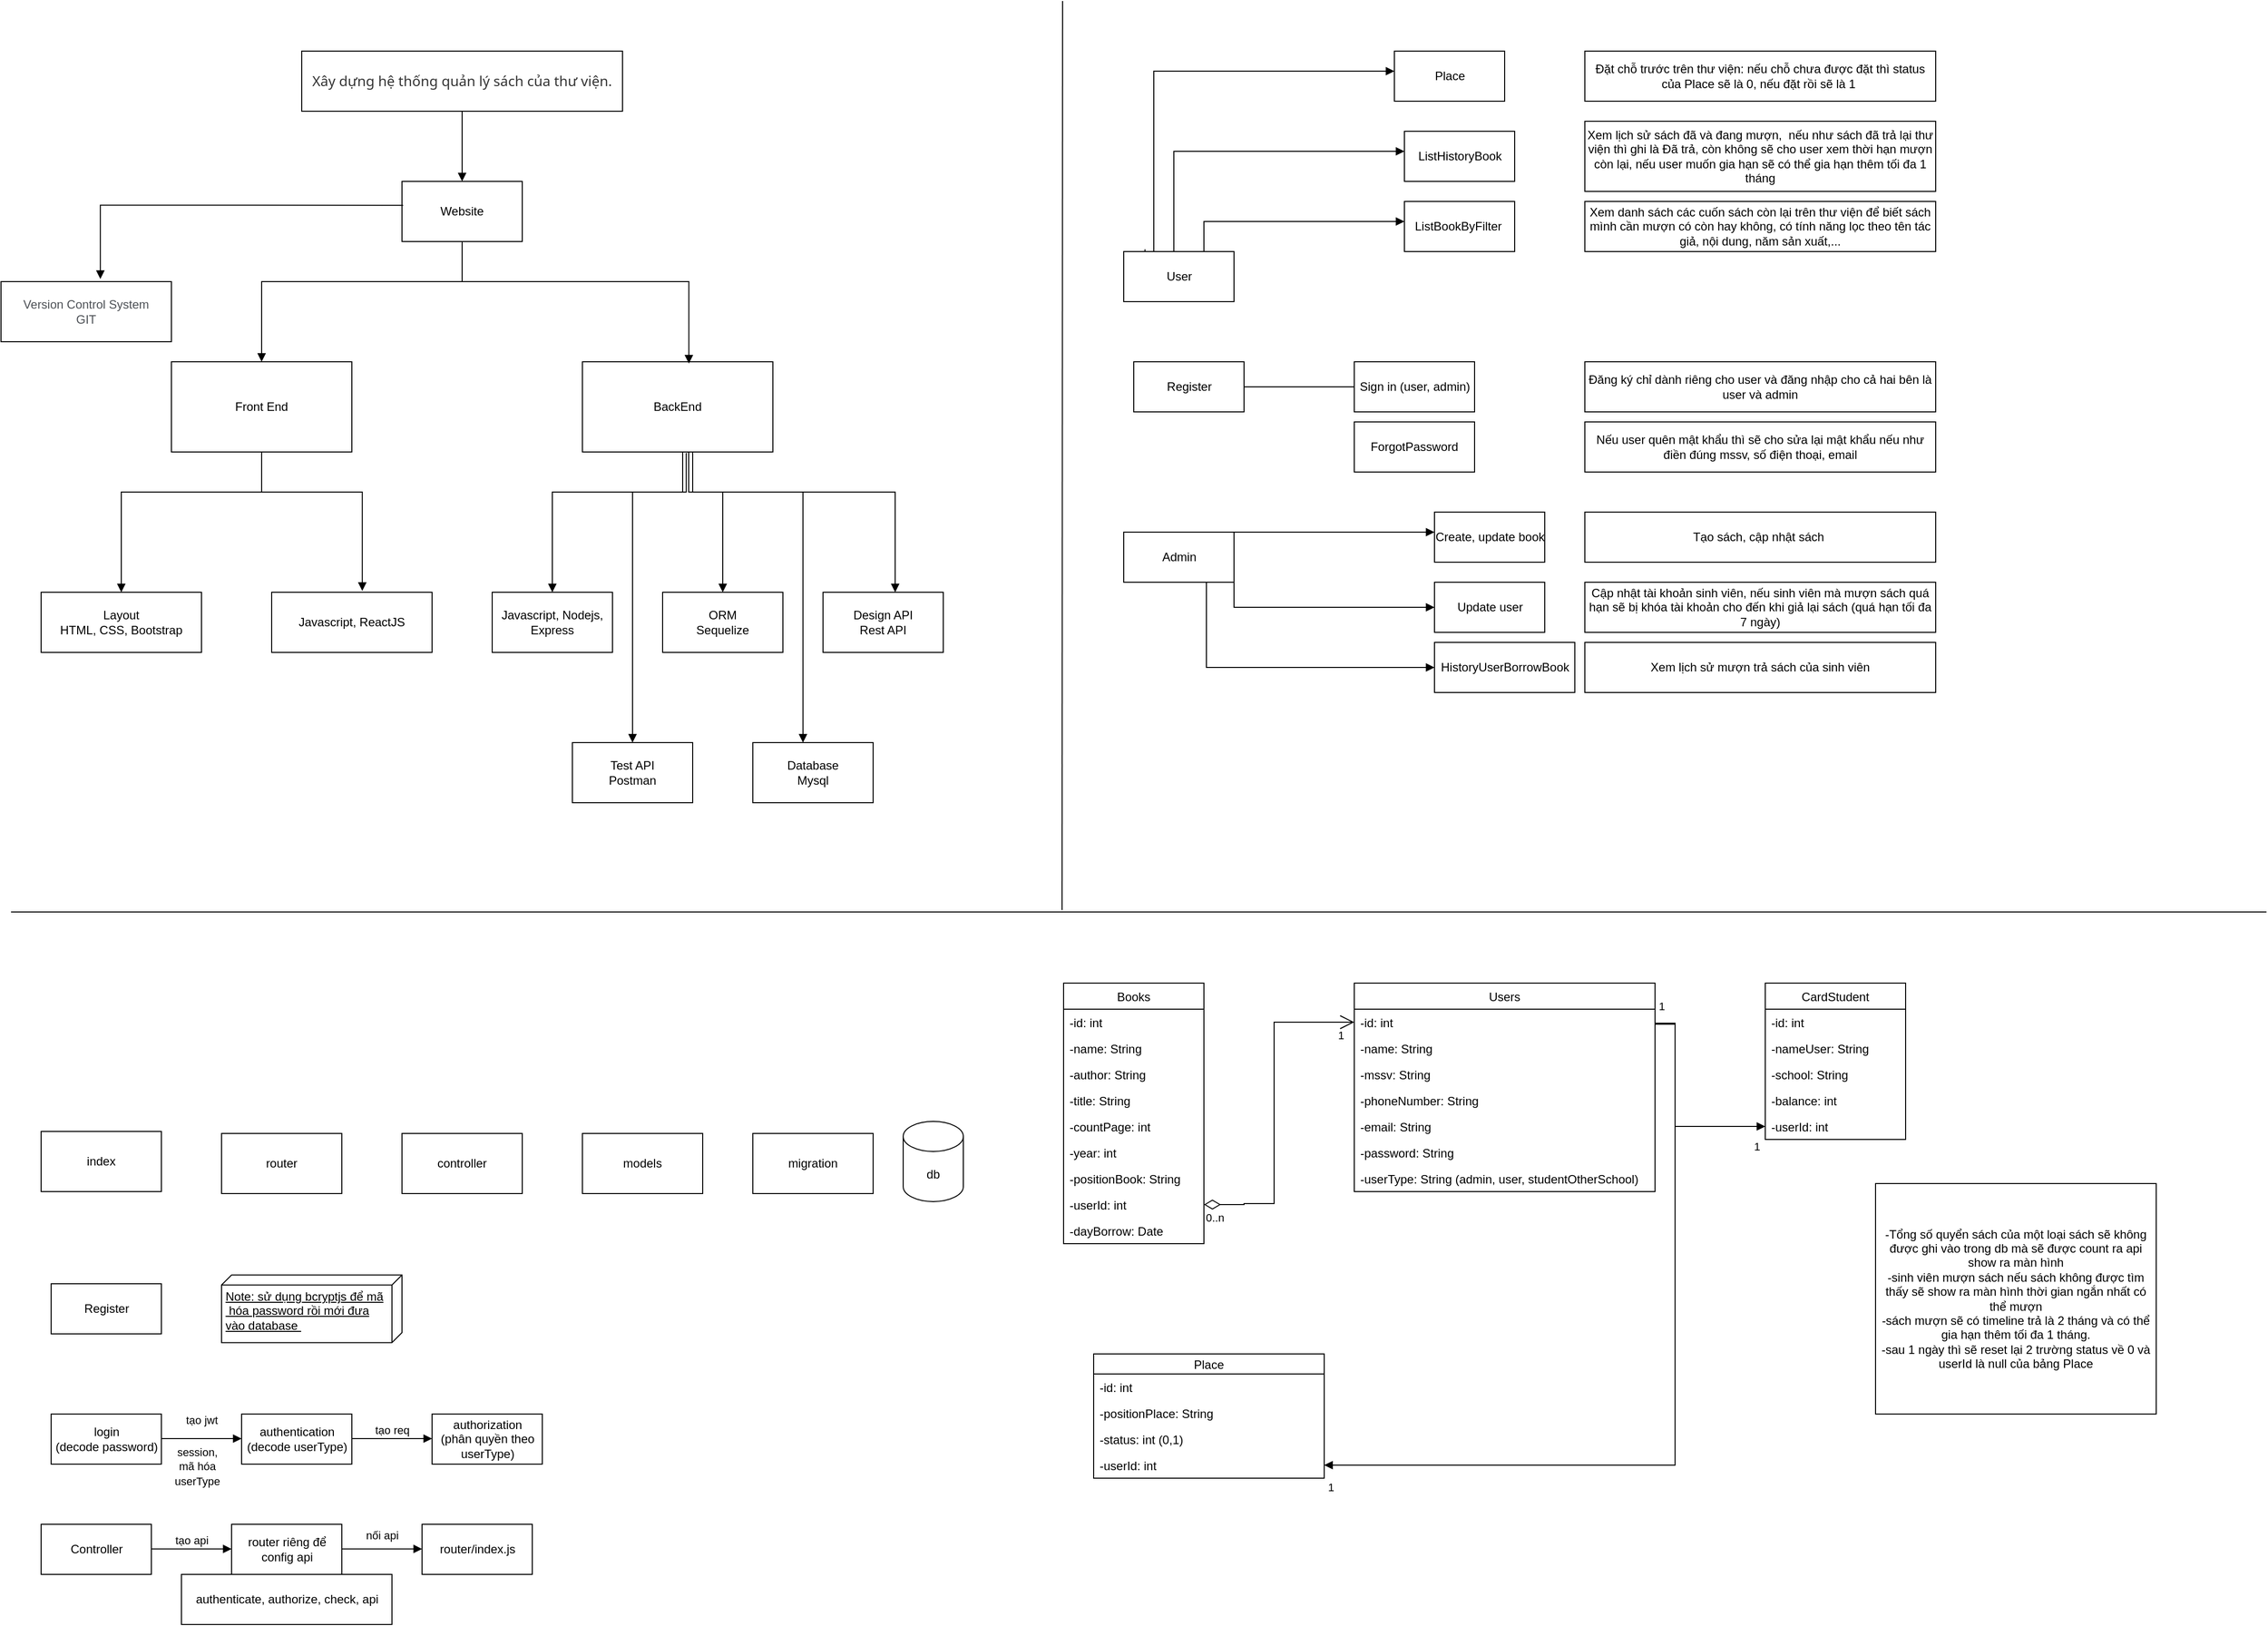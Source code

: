 <mxfile version="20.5.3" type="github">
  <diagram id="i-t45R0P4q4NNxCHWem7" name="Trang-1">
    <mxGraphModel dx="1898" dy="421" grid="1" gridSize="10" guides="1" tooltips="1" connect="1" arrows="1" fold="1" page="1" pageScale="1" pageWidth="1100" pageHeight="1700" math="0" shadow="0">
      <root>
        <mxCell id="0" />
        <mxCell id="1" parent="0" />
        <mxCell id="PMNBnTn1wtBaRZHs1nPm-1" value="Register" style="html=1;" parent="1" vertex="1">
          <mxGeometry x="70" y="360" width="110" height="50" as="geometry" />
        </mxCell>
        <mxCell id="PMNBnTn1wtBaRZHs1nPm-2" value="Sign in (user, admin)" style="html=1;" parent="1" vertex="1">
          <mxGeometry x="290" y="360" width="120" height="50" as="geometry" />
        </mxCell>
        <mxCell id="PMNBnTn1wtBaRZHs1nPm-3" value="" style="line;strokeWidth=1;fillColor=none;align=left;verticalAlign=middle;spacingTop=-1;spacingLeft=3;spacingRight=3;rotatable=0;labelPosition=right;points=[];portConstraint=eastwest;strokeColor=inherit;" parent="1" vertex="1">
          <mxGeometry x="180" y="381" width="110" height="8" as="geometry" />
        </mxCell>
        <mxCell id="PMNBnTn1wtBaRZHs1nPm-4" value="ListBookByFilter&amp;nbsp;" style="html=1;" parent="1" vertex="1">
          <mxGeometry x="340" y="200" width="110" height="50" as="geometry" />
        </mxCell>
        <mxCell id="PMNBnTn1wtBaRZHs1nPm-8" value="Admin" style="html=1;" parent="1" vertex="1">
          <mxGeometry x="60" y="530" width="110" height="50" as="geometry" />
        </mxCell>
        <mxCell id="PMNBnTn1wtBaRZHs1nPm-9" value="User" style="html=1;" parent="1" vertex="1">
          <mxGeometry x="60" y="250" width="110" height="50" as="geometry" />
        </mxCell>
        <mxCell id="PMNBnTn1wtBaRZHs1nPm-11" value="" style="endArrow=block;endFill=1;html=1;edgeStyle=orthogonalEdgeStyle;align=left;verticalAlign=top;rounded=0;" parent="1" edge="1">
          <mxGeometry x="-1" relative="1" as="geometry">
            <mxPoint x="170" y="250" as="sourcePoint" />
            <mxPoint x="340" y="220" as="targetPoint" />
            <Array as="points">
              <mxPoint x="140" y="250" />
              <mxPoint x="140" y="220" />
              <mxPoint x="300" y="220" />
            </Array>
          </mxGeometry>
        </mxCell>
        <mxCell id="PMNBnTn1wtBaRZHs1nPm-14" value="Create, update book" style="html=1;" parent="1" vertex="1">
          <mxGeometry x="370" y="510" width="110" height="50" as="geometry" />
        </mxCell>
        <mxCell id="PMNBnTn1wtBaRZHs1nPm-16" value="Update user" style="html=1;" parent="1" vertex="1">
          <mxGeometry x="370" y="580" width="110" height="50" as="geometry" />
        </mxCell>
        <mxCell id="PMNBnTn1wtBaRZHs1nPm-17" value="" style="endArrow=block;endFill=1;html=1;edgeStyle=orthogonalEdgeStyle;align=left;verticalAlign=top;rounded=0;exitX=1;exitY=0.75;exitDx=0;exitDy=0;entryX=0;entryY=0.5;entryDx=0;entryDy=0;" parent="1" source="PMNBnTn1wtBaRZHs1nPm-8" target="PMNBnTn1wtBaRZHs1nPm-16" edge="1">
          <mxGeometry x="-1" relative="1" as="geometry">
            <mxPoint x="200" y="500" as="sourcePoint" />
            <mxPoint x="360" y="600" as="targetPoint" />
            <Array as="points">
              <mxPoint x="170" y="605" />
            </Array>
          </mxGeometry>
        </mxCell>
        <mxCell id="PMNBnTn1wtBaRZHs1nPm-22" value="" style="line;strokeWidth=1;fillColor=none;align=left;verticalAlign=middle;spacingTop=-1;spacingLeft=3;spacingRight=3;rotatable=0;labelPosition=right;points=[];portConstraint=eastwest;strokeColor=inherit;" parent="1" vertex="1">
          <mxGeometry x="-1050" y="900" width="2250" height="18" as="geometry" />
        </mxCell>
        <mxCell id="PMNBnTn1wtBaRZHs1nPm-23" value="Books" style="swimlane;fontStyle=0;childLayout=stackLayout;horizontal=1;startSize=26;fillColor=none;horizontalStack=0;resizeParent=1;resizeParentMax=0;resizeLast=0;collapsible=1;marginBottom=0;" parent="1" vertex="1">
          <mxGeometry y="980" width="140" height="260" as="geometry" />
        </mxCell>
        <mxCell id="PMNBnTn1wtBaRZHs1nPm-24" value="-id:  int" style="text;strokeColor=none;fillColor=none;align=left;verticalAlign=top;spacingLeft=4;spacingRight=4;overflow=hidden;rotatable=0;points=[[0,0.5],[1,0.5]];portConstraint=eastwest;" parent="PMNBnTn1wtBaRZHs1nPm-23" vertex="1">
          <mxGeometry y="26" width="140" height="26" as="geometry" />
        </mxCell>
        <mxCell id="PMNBnTn1wtBaRZHs1nPm-25" value="-name: String" style="text;strokeColor=none;fillColor=none;align=left;verticalAlign=top;spacingLeft=4;spacingRight=4;overflow=hidden;rotatable=0;points=[[0,0.5],[1,0.5]];portConstraint=eastwest;" parent="PMNBnTn1wtBaRZHs1nPm-23" vertex="1">
          <mxGeometry y="52" width="140" height="26" as="geometry" />
        </mxCell>
        <mxCell id="PMNBnTn1wtBaRZHs1nPm-26" value="-author: String" style="text;strokeColor=none;fillColor=none;align=left;verticalAlign=top;spacingLeft=4;spacingRight=4;overflow=hidden;rotatable=0;points=[[0,0.5],[1,0.5]];portConstraint=eastwest;" parent="PMNBnTn1wtBaRZHs1nPm-23" vertex="1">
          <mxGeometry y="78" width="140" height="26" as="geometry" />
        </mxCell>
        <mxCell id="PMNBnTn1wtBaRZHs1nPm-27" value="-title: String" style="text;strokeColor=none;fillColor=none;align=left;verticalAlign=top;spacingLeft=4;spacingRight=4;overflow=hidden;rotatable=0;points=[[0,0.5],[1,0.5]];portConstraint=eastwest;" parent="PMNBnTn1wtBaRZHs1nPm-23" vertex="1">
          <mxGeometry y="104" width="140" height="26" as="geometry" />
        </mxCell>
        <mxCell id="PMNBnTn1wtBaRZHs1nPm-28" value="-countPage: int" style="text;strokeColor=none;fillColor=none;align=left;verticalAlign=top;spacingLeft=4;spacingRight=4;overflow=hidden;rotatable=0;points=[[0,0.5],[1,0.5]];portConstraint=eastwest;" parent="PMNBnTn1wtBaRZHs1nPm-23" vertex="1">
          <mxGeometry y="130" width="140" height="26" as="geometry" />
        </mxCell>
        <mxCell id="PMNBnTn1wtBaRZHs1nPm-29" value="-year: int&#xa;" style="text;strokeColor=none;fillColor=none;align=left;verticalAlign=top;spacingLeft=4;spacingRight=4;overflow=hidden;rotatable=0;points=[[0,0.5],[1,0.5]];portConstraint=eastwest;" parent="PMNBnTn1wtBaRZHs1nPm-23" vertex="1">
          <mxGeometry y="156" width="140" height="26" as="geometry" />
        </mxCell>
        <mxCell id="PMNBnTn1wtBaRZHs1nPm-31" value="-positionBook: String" style="text;strokeColor=none;fillColor=none;align=left;verticalAlign=top;spacingLeft=4;spacingRight=4;overflow=hidden;rotatable=0;points=[[0,0.5],[1,0.5]];portConstraint=eastwest;" parent="PMNBnTn1wtBaRZHs1nPm-23" vertex="1">
          <mxGeometry y="182" width="140" height="26" as="geometry" />
        </mxCell>
        <mxCell id="sz2PVV6rExKH-MHVUiy9-4" value="-userId: int" style="text;strokeColor=none;fillColor=none;align=left;verticalAlign=top;spacingLeft=4;spacingRight=4;overflow=hidden;rotatable=0;points=[[0,0.5],[1,0.5]];portConstraint=eastwest;" parent="PMNBnTn1wtBaRZHs1nPm-23" vertex="1">
          <mxGeometry y="208" width="140" height="26" as="geometry" />
        </mxCell>
        <mxCell id="PMNBnTn1wtBaRZHs1nPm-44" value="-dayBorrow: Date" style="text;strokeColor=none;fillColor=none;align=left;verticalAlign=top;spacingLeft=4;spacingRight=4;overflow=hidden;rotatable=0;points=[[0,0.5],[1,0.5]];portConstraint=eastwest;" parent="PMNBnTn1wtBaRZHs1nPm-23" vertex="1">
          <mxGeometry y="234" width="140" height="26" as="geometry" />
        </mxCell>
        <mxCell id="PMNBnTn1wtBaRZHs1nPm-32" value="Users" style="swimlane;fontStyle=0;childLayout=stackLayout;horizontal=1;startSize=26;fillColor=none;horizontalStack=0;resizeParent=1;resizeParentMax=0;resizeLast=0;collapsible=1;marginBottom=0;" parent="1" vertex="1">
          <mxGeometry x="290" y="980" width="300" height="208" as="geometry" />
        </mxCell>
        <mxCell id="PMNBnTn1wtBaRZHs1nPm-33" value="-id: int" style="text;strokeColor=none;fillColor=none;align=left;verticalAlign=top;spacingLeft=4;spacingRight=4;overflow=hidden;rotatable=0;points=[[0,0.5],[1,0.5]];portConstraint=eastwest;" parent="PMNBnTn1wtBaRZHs1nPm-32" vertex="1">
          <mxGeometry y="26" width="300" height="26" as="geometry" />
        </mxCell>
        <mxCell id="PMNBnTn1wtBaRZHs1nPm-34" value="-name: String" style="text;strokeColor=none;fillColor=none;align=left;verticalAlign=top;spacingLeft=4;spacingRight=4;overflow=hidden;rotatable=0;points=[[0,0.5],[1,0.5]];portConstraint=eastwest;" parent="PMNBnTn1wtBaRZHs1nPm-32" vertex="1">
          <mxGeometry y="52" width="300" height="26" as="geometry" />
        </mxCell>
        <mxCell id="PMNBnTn1wtBaRZHs1nPm-35" value="-mssv: String" style="text;strokeColor=none;fillColor=none;align=left;verticalAlign=top;spacingLeft=4;spacingRight=4;overflow=hidden;rotatable=0;points=[[0,0.5],[1,0.5]];portConstraint=eastwest;" parent="PMNBnTn1wtBaRZHs1nPm-32" vertex="1">
          <mxGeometry y="78" width="300" height="26" as="geometry" />
        </mxCell>
        <mxCell id="PMNBnTn1wtBaRZHs1nPm-36" value="-phoneNumber: String" style="text;strokeColor=none;fillColor=none;align=left;verticalAlign=top;spacingLeft=4;spacingRight=4;overflow=hidden;rotatable=0;points=[[0,0.5],[1,0.5]];portConstraint=eastwest;" parent="PMNBnTn1wtBaRZHs1nPm-32" vertex="1">
          <mxGeometry y="104" width="300" height="26" as="geometry" />
        </mxCell>
        <mxCell id="PMNBnTn1wtBaRZHs1nPm-37" value="-email: String" style="text;strokeColor=none;fillColor=none;align=left;verticalAlign=top;spacingLeft=4;spacingRight=4;overflow=hidden;rotatable=0;points=[[0,0.5],[1,0.5]];portConstraint=eastwest;" parent="PMNBnTn1wtBaRZHs1nPm-32" vertex="1">
          <mxGeometry y="130" width="300" height="26" as="geometry" />
        </mxCell>
        <mxCell id="PMNBnTn1wtBaRZHs1nPm-38" value="-password: String " style="text;strokeColor=none;fillColor=none;align=left;verticalAlign=top;spacingLeft=4;spacingRight=4;overflow=hidden;rotatable=0;points=[[0,0.5],[1,0.5]];portConstraint=eastwest;" parent="PMNBnTn1wtBaRZHs1nPm-32" vertex="1">
          <mxGeometry y="156" width="300" height="26" as="geometry" />
        </mxCell>
        <mxCell id="PMNBnTn1wtBaRZHs1nPm-39" value="-userType: String (admin, user, studentOtherSchool)" style="text;strokeColor=none;fillColor=none;align=left;verticalAlign=top;spacingLeft=4;spacingRight=4;overflow=hidden;rotatable=0;points=[[0,0.5],[1,0.5]];portConstraint=eastwest;" parent="PMNBnTn1wtBaRZHs1nPm-32" vertex="1">
          <mxGeometry y="182" width="300" height="26" as="geometry" />
        </mxCell>
        <mxCell id="PMNBnTn1wtBaRZHs1nPm-42" value="" style="endArrow=block;endFill=1;html=1;edgeStyle=orthogonalEdgeStyle;align=left;verticalAlign=top;rounded=0;" parent="1" edge="1">
          <mxGeometry x="-1" relative="1" as="geometry">
            <mxPoint x="170" y="530" as="sourcePoint" />
            <mxPoint x="370" y="530" as="targetPoint" />
            <Array as="points">
              <mxPoint x="330" y="530" />
              <mxPoint x="330" y="530" />
            </Array>
          </mxGeometry>
        </mxCell>
        <mxCell id="PMNBnTn1wtBaRZHs1nPm-45" value="Place" style="swimlane;fontStyle=0;childLayout=stackLayout;horizontal=1;startSize=20;fillColor=none;horizontalStack=0;resizeParent=1;resizeParentMax=0;resizeLast=0;collapsible=1;marginBottom=0;" parent="1" vertex="1">
          <mxGeometry x="30" y="1350" width="230" height="124" as="geometry" />
        </mxCell>
        <mxCell id="PMNBnTn1wtBaRZHs1nPm-46" value="-id: int" style="text;strokeColor=none;fillColor=none;align=left;verticalAlign=top;spacingLeft=4;spacingRight=4;overflow=hidden;rotatable=0;points=[[0,0.5],[1,0.5]];portConstraint=eastwest;" parent="PMNBnTn1wtBaRZHs1nPm-45" vertex="1">
          <mxGeometry y="20" width="230" height="26" as="geometry" />
        </mxCell>
        <mxCell id="PMNBnTn1wtBaRZHs1nPm-47" value="-positionPlace: String" style="text;strokeColor=none;fillColor=none;align=left;verticalAlign=top;spacingLeft=4;spacingRight=4;overflow=hidden;rotatable=0;points=[[0,0.5],[1,0.5]];portConstraint=eastwest;" parent="PMNBnTn1wtBaRZHs1nPm-45" vertex="1">
          <mxGeometry y="46" width="230" height="26" as="geometry" />
        </mxCell>
        <mxCell id="PMNBnTn1wtBaRZHs1nPm-48" value="-status: int (0,1)" style="text;strokeColor=none;fillColor=none;align=left;verticalAlign=top;spacingLeft=4;spacingRight=4;overflow=hidden;rotatable=0;points=[[0,0.5],[1,0.5]];portConstraint=eastwest;" parent="PMNBnTn1wtBaRZHs1nPm-45" vertex="1">
          <mxGeometry y="72" width="230" height="26" as="geometry" />
        </mxCell>
        <mxCell id="sz2PVV6rExKH-MHVUiy9-19" value="-userId: int" style="text;strokeColor=none;fillColor=none;align=left;verticalAlign=top;spacingLeft=4;spacingRight=4;overflow=hidden;rotatable=0;points=[[0,0.5],[1,0.5]];portConstraint=eastwest;" parent="PMNBnTn1wtBaRZHs1nPm-45" vertex="1">
          <mxGeometry y="98" width="230" height="26" as="geometry" />
        </mxCell>
        <mxCell id="sz2PVV6rExKH-MHVUiy9-1" value="" style="endArrow=open;html=1;endSize=12;startArrow=diamondThin;startSize=14;startFill=0;edgeStyle=orthogonalEdgeStyle;rounded=0;entryX=0;entryY=0.5;entryDx=0;entryDy=0;exitX=1;exitY=0.5;exitDx=0;exitDy=0;" parent="1" source="sz2PVV6rExKH-MHVUiy9-4" target="PMNBnTn1wtBaRZHs1nPm-33" edge="1">
          <mxGeometry x="0.016" relative="1" as="geometry">
            <mxPoint x="180" y="1180" as="sourcePoint" />
            <mxPoint x="210" y="980" as="targetPoint" />
            <Array as="points">
              <mxPoint x="180" y="1201" />
              <mxPoint x="180" y="1200" />
              <mxPoint x="210" y="1200" />
              <mxPoint x="210" y="1019" />
            </Array>
            <mxPoint as="offset" />
          </mxGeometry>
        </mxCell>
        <mxCell id="sz2PVV6rExKH-MHVUiy9-2" value="0..n" style="edgeLabel;resizable=0;html=1;align=left;verticalAlign=top;" parent="sz2PVV6rExKH-MHVUiy9-1" connectable="0" vertex="1">
          <mxGeometry x="-1" relative="1" as="geometry" />
        </mxCell>
        <mxCell id="sz2PVV6rExKH-MHVUiy9-3" value="1" style="edgeLabel;resizable=0;html=1;align=right;verticalAlign=top;" parent="sz2PVV6rExKH-MHVUiy9-1" connectable="0" vertex="1">
          <mxGeometry x="1" relative="1" as="geometry">
            <mxPoint x="-10" as="offset" />
          </mxGeometry>
        </mxCell>
        <mxCell id="sz2PVV6rExKH-MHVUiy9-5" value="ListHistoryBook" style="html=1;" parent="1" vertex="1">
          <mxGeometry x="340" y="130" width="110" height="50" as="geometry" />
        </mxCell>
        <mxCell id="sz2PVV6rExKH-MHVUiy9-6" value="HistoryUserBorrowBook" style="html=1;" parent="1" vertex="1">
          <mxGeometry x="370" y="640" width="140" height="50" as="geometry" />
        </mxCell>
        <mxCell id="sz2PVV6rExKH-MHVUiy9-10" value="" style="endArrow=block;endFill=1;html=1;edgeStyle=orthogonalEdgeStyle;align=left;verticalAlign=top;rounded=0;exitX=0.5;exitY=0;exitDx=0;exitDy=0;" parent="1" source="PMNBnTn1wtBaRZHs1nPm-9" edge="1">
          <mxGeometry x="-1" y="25" relative="1" as="geometry">
            <mxPoint x="120" y="240" as="sourcePoint" />
            <mxPoint x="340" y="150" as="targetPoint" />
            <Array as="points">
              <mxPoint x="110" y="250" />
              <mxPoint x="110" y="150" />
            </Array>
            <mxPoint x="15" y="-5" as="offset" />
          </mxGeometry>
        </mxCell>
        <mxCell id="sz2PVV6rExKH-MHVUiy9-12" value="" style="endArrow=block;endFill=1;html=1;edgeStyle=orthogonalEdgeStyle;align=left;verticalAlign=top;rounded=0;exitX=0.75;exitY=1;exitDx=0;exitDy=0;" parent="1" source="PMNBnTn1wtBaRZHs1nPm-8" edge="1">
          <mxGeometry x="-1" relative="1" as="geometry">
            <mxPoint x="80" y="470" as="sourcePoint" />
            <mxPoint x="370" y="665" as="targetPoint" />
            <Array as="points">
              <mxPoint x="143" y="665" />
            </Array>
          </mxGeometry>
        </mxCell>
        <mxCell id="sz2PVV6rExKH-MHVUiy9-13" value="Place" style="html=1;" parent="1" vertex="1">
          <mxGeometry x="330" y="50" width="110" height="50" as="geometry" />
        </mxCell>
        <mxCell id="sz2PVV6rExKH-MHVUiy9-14" value="" style="endArrow=block;endFill=1;html=1;edgeStyle=orthogonalEdgeStyle;align=left;verticalAlign=top;rounded=0;exitX=0.193;exitY=-0.044;exitDx=0;exitDy=0;exitPerimeter=0;" parent="1" source="PMNBnTn1wtBaRZHs1nPm-9" edge="1">
          <mxGeometry x="-1" relative="1" as="geometry">
            <mxPoint x="115" y="172.5" as="sourcePoint" />
            <mxPoint x="330" y="70" as="targetPoint" />
            <Array as="points">
              <mxPoint x="81" y="250" />
              <mxPoint x="90" y="250" />
              <mxPoint x="90" y="70" />
            </Array>
          </mxGeometry>
        </mxCell>
        <mxCell id="sz2PVV6rExKH-MHVUiy9-15" value="" style="endArrow=block;endFill=1;html=1;edgeStyle=orthogonalEdgeStyle;align=left;verticalAlign=top;rounded=0;entryX=1;entryY=0.5;entryDx=0;entryDy=0;exitX=1;exitY=0.5;exitDx=0;exitDy=0;" parent="1" source="PMNBnTn1wtBaRZHs1nPm-33" target="sz2PVV6rExKH-MHVUiy9-19" edge="1">
          <mxGeometry x="-0.903" y="10" relative="1" as="geometry">
            <mxPoint x="520" y="1020" as="sourcePoint" />
            <mxPoint x="310" y="1400" as="targetPoint" />
            <Array as="points">
              <mxPoint x="590" y="1020" />
              <mxPoint x="610" y="1020" />
              <mxPoint x="610" y="1461" />
            </Array>
            <mxPoint as="offset" />
          </mxGeometry>
        </mxCell>
        <mxCell id="sz2PVV6rExKH-MHVUiy9-20" value="1" style="edgeLabel;resizable=0;html=1;align=right;verticalAlign=top;" parent="1" connectable="0" vertex="1">
          <mxGeometry x="600" y="990" as="geometry" />
        </mxCell>
        <mxCell id="sz2PVV6rExKH-MHVUiy9-21" value="1" style="edgeLabel;resizable=0;html=1;align=right;verticalAlign=top;" parent="1" connectable="0" vertex="1">
          <mxGeometry x="270" y="1470" as="geometry" />
        </mxCell>
        <mxCell id="wgvQ3o1FkacQmC9o5JXv-1" value="Front End" style="rounded=0;whiteSpace=wrap;html=1;" parent="1" vertex="1">
          <mxGeometry x="-890" y="360" width="180" height="90" as="geometry" />
        </mxCell>
        <mxCell id="wgvQ3o1FkacQmC9o5JXv-3" value="BackEnd" style="rounded=0;whiteSpace=wrap;html=1;" parent="1" vertex="1">
          <mxGeometry x="-480" y="360" width="190" height="90" as="geometry" />
        </mxCell>
        <mxCell id="wgvQ3o1FkacQmC9o5JXv-4" value="&lt;span style=&quot;color: rgb(52, 52, 52); font-family: &amp;quot;Segoe UI&amp;quot;, &amp;quot;Helvetica Neue&amp;quot;, &amp;quot;Droid Sans&amp;quot;, Arial, Tahoma, Geneva, sans-serif; font-size: 14px; text-align: right; background-color: rgb(255, 255, 255);&quot;&gt;Xây dựng hệ thống quản lý sách của thư viện.&lt;/span&gt;" style="rounded=0;whiteSpace=wrap;html=1;" parent="1" vertex="1">
          <mxGeometry x="-760" y="50" width="320" height="60" as="geometry" />
        </mxCell>
        <mxCell id="wgvQ3o1FkacQmC9o5JXv-5" value="Website" style="rounded=0;whiteSpace=wrap;html=1;" parent="1" vertex="1">
          <mxGeometry x="-660" y="180" width="120" height="60" as="geometry" />
        </mxCell>
        <mxCell id="wgvQ3o1FkacQmC9o5JXv-6" value="" style="endArrow=block;endFill=1;html=1;edgeStyle=orthogonalEdgeStyle;align=left;verticalAlign=top;rounded=0;entryX=0.5;entryY=0;entryDx=0;entryDy=0;exitX=0.5;exitY=1;exitDx=0;exitDy=0;" parent="1" source="wgvQ3o1FkacQmC9o5JXv-4" target="wgvQ3o1FkacQmC9o5JXv-5" edge="1">
          <mxGeometry x="-1" relative="1" as="geometry">
            <mxPoint x="-920" y="150" as="sourcePoint" />
            <mxPoint x="-760" y="150" as="targetPoint" />
          </mxGeometry>
        </mxCell>
        <mxCell id="wgvQ3o1FkacQmC9o5JXv-8" value="" style="endArrow=block;endFill=1;html=1;edgeStyle=orthogonalEdgeStyle;align=left;verticalAlign=top;rounded=0;exitX=0.5;exitY=1;exitDx=0;exitDy=0;entryX=0.5;entryY=0;entryDx=0;entryDy=0;" parent="1" source="wgvQ3o1FkacQmC9o5JXv-5" target="wgvQ3o1FkacQmC9o5JXv-1" edge="1">
          <mxGeometry x="-1" relative="1" as="geometry">
            <mxPoint x="-750" y="120" as="sourcePoint" />
            <mxPoint x="-960" y="280" as="targetPoint" />
            <Array as="points">
              <mxPoint x="-760" y="280" />
              <mxPoint x="-960" y="280" />
            </Array>
          </mxGeometry>
        </mxCell>
        <mxCell id="wgvQ3o1FkacQmC9o5JXv-9" value="" style="endArrow=block;endFill=1;html=1;edgeStyle=orthogonalEdgeStyle;align=left;verticalAlign=top;rounded=0;entryX=0.559;entryY=0.02;entryDx=0;entryDy=0;entryPerimeter=0;exitX=0.5;exitY=1;exitDx=0;exitDy=0;" parent="1" source="wgvQ3o1FkacQmC9o5JXv-5" target="wgvQ3o1FkacQmC9o5JXv-3" edge="1">
          <mxGeometry x="-1" relative="1" as="geometry">
            <mxPoint x="-760" y="250" as="sourcePoint" />
            <mxPoint x="-570" y="300" as="targetPoint" />
            <Array as="points">
              <mxPoint x="-600" y="280" />
              <mxPoint x="-374" y="280" />
            </Array>
          </mxGeometry>
        </mxCell>
        <mxCell id="wgvQ3o1FkacQmC9o5JXv-10" value="Đặt chỗ trước trên thư viện: nếu chỗ chưa được đặt thì status của Place sẽ là 0, nếu đặt rồi sẽ là 1&amp;nbsp;" style="rounded=0;whiteSpace=wrap;html=1;" parent="1" vertex="1">
          <mxGeometry x="520" y="50" width="350" height="50" as="geometry" />
        </mxCell>
        <mxCell id="wgvQ3o1FkacQmC9o5JXv-11" value="Xem lịch sử sách đã và đang mượn,&amp;nbsp; nếu như sách đã trả lại thư viện thì ghi là Đã trả, còn không sẽ cho user xem thời hạn mượn còn lại, nếu user muốn gia hạn sẽ có thể gia hạn thêm tối đa 1 tháng" style="rounded=0;whiteSpace=wrap;html=1;" parent="1" vertex="1">
          <mxGeometry x="520" y="120" width="350" height="70" as="geometry" />
        </mxCell>
        <mxCell id="wgvQ3o1FkacQmC9o5JXv-12" value="Xem danh sách các cuốn sách còn lại trên thư viện để biết sách mình cần mượn có còn hay không, có tính năng lọc theo tên tác giả, nội dung, năm sản xuất,..." style="rounded=0;whiteSpace=wrap;html=1;" parent="1" vertex="1">
          <mxGeometry x="520" y="200" width="350" height="50" as="geometry" />
        </mxCell>
        <mxCell id="wgvQ3o1FkacQmC9o5JXv-13" value="Đăng ký chỉ dành riêng cho user và đăng nhập cho cả hai bên là user và admin" style="rounded=0;whiteSpace=wrap;html=1;" parent="1" vertex="1">
          <mxGeometry x="520" y="360" width="350" height="50" as="geometry" />
        </mxCell>
        <mxCell id="wgvQ3o1FkacQmC9o5JXv-15" value="Tạo sách, cập nhật sách&amp;nbsp;" style="rounded=0;whiteSpace=wrap;html=1;" parent="1" vertex="1">
          <mxGeometry x="520" y="510" width="350" height="50" as="geometry" />
        </mxCell>
        <mxCell id="wgvQ3o1FkacQmC9o5JXv-16" value="Cập nhật tài khoản sinh viên, nếu sinh viên mà mượn sách quá hạn sẽ bị khóa tài khoản cho đến khi giả lại sách (quá hạn tối đa 7 ngày)" style="rounded=0;whiteSpace=wrap;html=1;" parent="1" vertex="1">
          <mxGeometry x="520" y="580" width="350" height="50" as="geometry" />
        </mxCell>
        <mxCell id="wgvQ3o1FkacQmC9o5JXv-18" value="Xem lịch sử mượn trả sách của sinh viên" style="rounded=0;whiteSpace=wrap;html=1;" parent="1" vertex="1">
          <mxGeometry x="520" y="640" width="350" height="50" as="geometry" />
        </mxCell>
        <mxCell id="wgvQ3o1FkacQmC9o5JXv-21" value="Layout&lt;br&gt;HTML, CSS, Bootstrap" style="rounded=0;whiteSpace=wrap;html=1;" parent="1" vertex="1">
          <mxGeometry x="-1020" y="590" width="160" height="60" as="geometry" />
        </mxCell>
        <mxCell id="wgvQ3o1FkacQmC9o5JXv-22" value="" style="endArrow=block;endFill=1;html=1;edgeStyle=orthogonalEdgeStyle;align=left;verticalAlign=top;rounded=0;exitX=0.5;exitY=1;exitDx=0;exitDy=0;" parent="1" edge="1">
          <mxGeometry x="-1" relative="1" as="geometry">
            <mxPoint x="-800" y="450" as="sourcePoint" />
            <mxPoint x="-940" y="590" as="targetPoint" />
            <Array as="points">
              <mxPoint x="-800" y="490" />
              <mxPoint x="-940" y="490" />
              <mxPoint x="-940" y="570" />
            </Array>
          </mxGeometry>
        </mxCell>
        <mxCell id="wgvQ3o1FkacQmC9o5JXv-23" value="Javascript, ReactJS" style="rounded=0;whiteSpace=wrap;html=1;" parent="1" vertex="1">
          <mxGeometry x="-790" y="590" width="160" height="60" as="geometry" />
        </mxCell>
        <mxCell id="wgvQ3o1FkacQmC9o5JXv-27" value="" style="endArrow=block;endFill=1;html=1;edgeStyle=orthogonalEdgeStyle;align=left;verticalAlign=top;rounded=0;entryX=0.565;entryY=-0.023;entryDx=0;entryDy=0;entryPerimeter=0;" parent="1" target="wgvQ3o1FkacQmC9o5JXv-23" edge="1">
          <mxGeometry x="-0.895" y="20" relative="1" as="geometry">
            <mxPoint x="-800" y="460" as="sourcePoint" />
            <mxPoint x="-720" y="550" as="targetPoint" />
            <Array as="points">
              <mxPoint x="-800" y="490" />
              <mxPoint x="-700" y="490" />
            </Array>
            <mxPoint as="offset" />
          </mxGeometry>
        </mxCell>
        <mxCell id="wgvQ3o1FkacQmC9o5JXv-29" value="Javascript, Nodejs, Express" style="rounded=0;whiteSpace=wrap;html=1;" parent="1" vertex="1">
          <mxGeometry x="-570" y="590" width="120" height="60" as="geometry" />
        </mxCell>
        <mxCell id="wgvQ3o1FkacQmC9o5JXv-30" value="ORM&lt;br&gt;Sequelize" style="rounded=0;whiteSpace=wrap;html=1;" parent="1" vertex="1">
          <mxGeometry x="-400" y="590" width="120" height="60" as="geometry" />
        </mxCell>
        <mxCell id="wgvQ3o1FkacQmC9o5JXv-31" value="Design API&lt;br&gt;Rest API" style="rounded=0;whiteSpace=wrap;html=1;" parent="1" vertex="1">
          <mxGeometry x="-240" y="590" width="120" height="60" as="geometry" />
        </mxCell>
        <mxCell id="wgvQ3o1FkacQmC9o5JXv-32" value="" style="endArrow=block;endFill=1;html=1;edgeStyle=orthogonalEdgeStyle;align=left;verticalAlign=top;rounded=0;entryX=0.5;entryY=0;entryDx=0;entryDy=0;exitX=0.545;exitY=1.011;exitDx=0;exitDy=0;exitPerimeter=0;" parent="1" source="wgvQ3o1FkacQmC9o5JXv-3" target="wgvQ3o1FkacQmC9o5JXv-29" edge="1">
          <mxGeometry x="-1" relative="1" as="geometry">
            <mxPoint x="-690" y="480" as="sourcePoint" />
            <mxPoint x="-530" y="480" as="targetPoint" />
            <Array as="points">
              <mxPoint x="-376" y="490" />
              <mxPoint x="-510" y="490" />
            </Array>
          </mxGeometry>
        </mxCell>
        <mxCell id="wgvQ3o1FkacQmC9o5JXv-34" value="" style="endArrow=block;endFill=1;html=1;edgeStyle=orthogonalEdgeStyle;align=left;verticalAlign=top;rounded=0;entryX=0.5;entryY=0;entryDx=0;entryDy=0;" parent="1" target="wgvQ3o1FkacQmC9o5JXv-30" edge="1">
          <mxGeometry x="-1" relative="1" as="geometry">
            <mxPoint x="-374" y="450" as="sourcePoint" />
            <mxPoint x="-530" y="480" as="targetPoint" />
            <Array as="points">
              <mxPoint x="-374" y="490" />
              <mxPoint x="-340" y="490" />
            </Array>
          </mxGeometry>
        </mxCell>
        <mxCell id="wgvQ3o1FkacQmC9o5JXv-36" value="" style="endArrow=block;endFill=1;html=1;edgeStyle=orthogonalEdgeStyle;align=left;verticalAlign=top;rounded=0;" parent="1" edge="1">
          <mxGeometry x="-1" relative="1" as="geometry">
            <mxPoint x="-360" y="450" as="sourcePoint" />
            <mxPoint x="-168" y="590" as="targetPoint" />
            <Array as="points">
              <mxPoint x="-370" y="450" />
              <mxPoint x="-370" y="490" />
              <mxPoint x="-168" y="490" />
            </Array>
          </mxGeometry>
        </mxCell>
        <mxCell id="wgvQ3o1FkacQmC9o5JXv-38" value="Test API&lt;br&gt;Postman" style="rounded=0;whiteSpace=wrap;html=1;" parent="1" vertex="1">
          <mxGeometry x="-490" y="740" width="120" height="60" as="geometry" />
        </mxCell>
        <mxCell id="wgvQ3o1FkacQmC9o5JXv-39" value="&lt;span style=&quot;color: rgb(77, 81, 86); font-family: arial, sans-serif; text-align: left; background-color: rgb(255, 255, 255);&quot;&gt;&lt;font style=&quot;font-size: 12px;&quot;&gt;Version Control System&lt;/font&gt;&lt;br&gt;&lt;font style=&quot;font-size: 12px;&quot;&gt;GIT&lt;/font&gt;&lt;br&gt;&lt;/span&gt;" style="rounded=0;whiteSpace=wrap;html=1;" parent="1" vertex="1">
          <mxGeometry x="-1060" y="280" width="170" height="60" as="geometry" />
        </mxCell>
        <mxCell id="wgvQ3o1FkacQmC9o5JXv-40" value="" style="endArrow=block;endFill=1;html=1;edgeStyle=orthogonalEdgeStyle;align=left;verticalAlign=top;rounded=0;exitX=0.01;exitY=0.397;exitDx=0;exitDy=0;exitPerimeter=0;entryX=0.583;entryY=-0.043;entryDx=0;entryDy=0;entryPerimeter=0;" parent="1" source="wgvQ3o1FkacQmC9o5JXv-5" target="wgvQ3o1FkacQmC9o5JXv-39" edge="1">
          <mxGeometry x="-1" y="14" relative="1" as="geometry">
            <mxPoint x="-790" y="160" as="sourcePoint" />
            <mxPoint x="-1040" y="220" as="targetPoint" />
            <Array as="points">
              <mxPoint x="-961" y="204" />
            </Array>
            <mxPoint x="-4" y="-10" as="offset" />
          </mxGeometry>
        </mxCell>
        <mxCell id="wgvQ3o1FkacQmC9o5JXv-42" value="Database&lt;br&gt;Mysql" style="rounded=0;whiteSpace=wrap;html=1;fontSize=12;" parent="1" vertex="1">
          <mxGeometry x="-310" y="740" width="120" height="60" as="geometry" />
        </mxCell>
        <mxCell id="wgvQ3o1FkacQmC9o5JXv-43" value="" style="endArrow=block;endFill=1;html=1;edgeStyle=orthogonalEdgeStyle;align=left;verticalAlign=top;rounded=0;fontSize=12;exitX=0.5;exitY=1;exitDx=0;exitDy=0;" parent="1" source="wgvQ3o1FkacQmC9o5JXv-3" target="wgvQ3o1FkacQmC9o5JXv-38" edge="1">
          <mxGeometry x="-1" relative="1" as="geometry">
            <mxPoint x="-380" y="460" as="sourcePoint" />
            <mxPoint x="-310" y="640" as="targetPoint" />
            <Array as="points">
              <mxPoint x="-380" y="450" />
              <mxPoint x="-380" y="490" />
              <mxPoint x="-430" y="490" />
            </Array>
          </mxGeometry>
        </mxCell>
        <mxCell id="wgvQ3o1FkacQmC9o5JXv-45" value="" style="endArrow=block;endFill=1;html=1;edgeStyle=orthogonalEdgeStyle;align=left;verticalAlign=top;rounded=0;fontSize=12;entryX=0.417;entryY=0;entryDx=0;entryDy=0;entryPerimeter=0;" parent="1" target="wgvQ3o1FkacQmC9o5JXv-42" edge="1">
          <mxGeometry x="-1" relative="1" as="geometry">
            <mxPoint x="-370" y="454" as="sourcePoint" />
            <mxPoint x="-260" y="720" as="targetPoint" />
            <Array as="points">
              <mxPoint x="-370" y="490" />
              <mxPoint x="-260" y="490" />
            </Array>
          </mxGeometry>
        </mxCell>
        <mxCell id="wgvQ3o1FkacQmC9o5JXv-47" value="ForgotPassword" style="rounded=0;whiteSpace=wrap;html=1;fontSize=12;" parent="1" vertex="1">
          <mxGeometry x="290" y="420" width="120" height="50" as="geometry" />
        </mxCell>
        <mxCell id="wgvQ3o1FkacQmC9o5JXv-49" value="Nếu user quên mật khẩu thì sẽ cho sửa lại mật khẩu nếu như điền đúng mssv, số điện thoại, email" style="rounded=0;whiteSpace=wrap;html=1;" parent="1" vertex="1">
          <mxGeometry x="520" y="420" width="350" height="50" as="geometry" />
        </mxCell>
        <mxCell id="uZuEM_bw6iPWwp2u1Iur-1" value="" style="endArrow=none;html=1;rounded=0;exitX=0.466;exitY=0.389;exitDx=0;exitDy=0;exitPerimeter=0;" parent="1" source="PMNBnTn1wtBaRZHs1nPm-22" edge="1">
          <mxGeometry width="50" height="50" relative="1" as="geometry">
            <mxPoint x="-160" y="750" as="sourcePoint" />
            <mxPoint x="-1" as="targetPoint" />
          </mxGeometry>
        </mxCell>
        <mxCell id="XsTKVomyEp_vysgjA1EA-1" value="CardStudent" style="swimlane;fontStyle=0;childLayout=stackLayout;horizontal=1;startSize=26;fillColor=none;horizontalStack=0;resizeParent=1;resizeParentMax=0;resizeLast=0;collapsible=1;marginBottom=0;" parent="1" vertex="1">
          <mxGeometry x="700" y="980" width="140" height="156" as="geometry" />
        </mxCell>
        <mxCell id="XsTKVomyEp_vysgjA1EA-2" value="-id: int" style="text;strokeColor=none;fillColor=none;align=left;verticalAlign=top;spacingLeft=4;spacingRight=4;overflow=hidden;rotatable=0;points=[[0,0.5],[1,0.5]];portConstraint=eastwest;" parent="XsTKVomyEp_vysgjA1EA-1" vertex="1">
          <mxGeometry y="26" width="140" height="26" as="geometry" />
        </mxCell>
        <mxCell id="XsTKVomyEp_vysgjA1EA-3" value="-nameUser:  String" style="text;strokeColor=none;fillColor=none;align=left;verticalAlign=top;spacingLeft=4;spacingRight=4;overflow=hidden;rotatable=0;points=[[0,0.5],[1,0.5]];portConstraint=eastwest;" parent="XsTKVomyEp_vysgjA1EA-1" vertex="1">
          <mxGeometry y="52" width="140" height="26" as="geometry" />
        </mxCell>
        <mxCell id="XsTKVomyEp_vysgjA1EA-4" value="-school: String" style="text;strokeColor=none;fillColor=none;align=left;verticalAlign=top;spacingLeft=4;spacingRight=4;overflow=hidden;rotatable=0;points=[[0,0.5],[1,0.5]];portConstraint=eastwest;" parent="XsTKVomyEp_vysgjA1EA-1" vertex="1">
          <mxGeometry y="78" width="140" height="26" as="geometry" />
        </mxCell>
        <mxCell id="XsTKVomyEp_vysgjA1EA-5" value="-balance: int" style="text;strokeColor=none;fillColor=none;align=left;verticalAlign=top;spacingLeft=4;spacingRight=4;overflow=hidden;rotatable=0;points=[[0,0.5],[1,0.5]];portConstraint=eastwest;" parent="XsTKVomyEp_vysgjA1EA-1" vertex="1">
          <mxGeometry y="104" width="140" height="26" as="geometry" />
        </mxCell>
        <mxCell id="XsTKVomyEp_vysgjA1EA-6" value="-userId: int" style="text;strokeColor=none;fillColor=none;align=left;verticalAlign=top;spacingLeft=4;spacingRight=4;overflow=hidden;rotatable=0;points=[[0,0.5],[1,0.5]];portConstraint=eastwest;" parent="XsTKVomyEp_vysgjA1EA-1" vertex="1">
          <mxGeometry y="130" width="140" height="26" as="geometry" />
        </mxCell>
        <mxCell id="XsTKVomyEp_vysgjA1EA-11" value="" style="endArrow=block;endFill=1;html=1;edgeStyle=orthogonalEdgeStyle;align=left;verticalAlign=top;rounded=0;exitX=1;exitY=0.5;exitDx=0;exitDy=0;entryX=0;entryY=0.5;entryDx=0;entryDy=0;" parent="1" target="XsTKVomyEp_vysgjA1EA-6" edge="1">
          <mxGeometry x="-0.903" y="10" relative="1" as="geometry">
            <mxPoint x="590" y="1019.5" as="sourcePoint" />
            <mxPoint x="670" y="1140" as="targetPoint" />
            <Array as="points">
              <mxPoint x="590" y="1021" />
              <mxPoint x="610" y="1021" />
              <mxPoint x="610" y="1123" />
            </Array>
            <mxPoint as="offset" />
          </mxGeometry>
        </mxCell>
        <mxCell id="XsTKVomyEp_vysgjA1EA-12" value="1" style="edgeLabel;resizable=0;html=1;align=right;verticalAlign=top;" parent="1" connectable="0" vertex="1">
          <mxGeometry x="695" y="1130" as="geometry" />
        </mxCell>
        <mxCell id="XsTKVomyEp_vysgjA1EA-13" value="-Tổng số quyển sách của một loại sách sẽ không được ghi vào trong db mà sẽ được count ra api show ra màn hình&lt;br&gt;-sinh viên mượn sách nếu sách không được tìm thấy sẽ show ra màn hình thời gian ngắn nhất có thể mượn&lt;br&gt;-sách mượn sẽ có timeline trả là 2 tháng và có thể gia hạn thêm tối đa 1 tháng.&lt;br&gt;-sau 1 ngày thì sẽ reset lại 2 trường status về 0 và userId là null của bảng Place" style="rounded=0;whiteSpace=wrap;html=1;" parent="1" vertex="1">
          <mxGeometry x="810" y="1180" width="280" height="230" as="geometry" />
        </mxCell>
        <mxCell id="J5_ubwYrpImXxwMJO44a-1" value="index" style="rounded=0;whiteSpace=wrap;html=1;" parent="1" vertex="1">
          <mxGeometry x="-1020" y="1128" width="120" height="60" as="geometry" />
        </mxCell>
        <mxCell id="J5_ubwYrpImXxwMJO44a-2" value="router" style="rounded=0;whiteSpace=wrap;html=1;" parent="1" vertex="1">
          <mxGeometry x="-840" y="1130" width="120" height="60" as="geometry" />
        </mxCell>
        <mxCell id="J5_ubwYrpImXxwMJO44a-3" value="controller" style="rounded=0;whiteSpace=wrap;html=1;" parent="1" vertex="1">
          <mxGeometry x="-660" y="1130" width="120" height="60" as="geometry" />
        </mxCell>
        <mxCell id="J5_ubwYrpImXxwMJO44a-4" value="migration" style="rounded=0;whiteSpace=wrap;html=1;" parent="1" vertex="1">
          <mxGeometry x="-310" y="1130" width="120" height="60" as="geometry" />
        </mxCell>
        <mxCell id="J5_ubwYrpImXxwMJO44a-5" value="models" style="rounded=0;whiteSpace=wrap;html=1;" parent="1" vertex="1">
          <mxGeometry x="-480" y="1130" width="120" height="60" as="geometry" />
        </mxCell>
        <mxCell id="J5_ubwYrpImXxwMJO44a-6" value="db" style="shape=cylinder3;whiteSpace=wrap;html=1;boundedLbl=1;backgroundOutline=1;size=15;" parent="1" vertex="1">
          <mxGeometry x="-160" y="1118" width="60" height="80" as="geometry" />
        </mxCell>
        <mxCell id="5y8kFZeuz5u2EM3Kr_l1-4" value="tạo jwt" style="html=1;verticalAlign=bottom;endArrow=block;rounded=0;" edge="1" parent="1">
          <mxGeometry y="10" width="80" relative="1" as="geometry">
            <mxPoint x="-900" y="1434.5" as="sourcePoint" />
            <mxPoint x="-820" y="1434.5" as="targetPoint" />
            <mxPoint as="offset" />
          </mxGeometry>
        </mxCell>
        <mxCell id="5y8kFZeuz5u2EM3Kr_l1-5" value="login&lt;br&gt;(decode password)" style="html=1;" vertex="1" parent="1">
          <mxGeometry x="-1010" y="1410" width="110" height="50" as="geometry" />
        </mxCell>
        <mxCell id="5y8kFZeuz5u2EM3Kr_l1-6" value="authentication&lt;br&gt;(decode userType)" style="html=1;" vertex="1" parent="1">
          <mxGeometry x="-820" y="1410" width="110" height="50" as="geometry" />
        </mxCell>
        <mxCell id="5y8kFZeuz5u2EM3Kr_l1-7" value="&lt;div style=&quot;text-align: center;&quot;&gt;&lt;span style=&quot;font-size: 11px; background-color: rgb(255, 255, 255);&quot;&gt;session, mã hóa userType&lt;/span&gt;&lt;/div&gt;" style="text;whiteSpace=wrap;html=1;" vertex="1" parent="1">
          <mxGeometry x="-890" y="1434" width="50" height="40" as="geometry" />
        </mxCell>
        <mxCell id="5y8kFZeuz5u2EM3Kr_l1-9" value="authorization&lt;br&gt;(phân quyền theo &lt;br&gt;userType)" style="html=1;" vertex="1" parent="1">
          <mxGeometry x="-630" y="1410" width="110" height="50" as="geometry" />
        </mxCell>
        <mxCell id="5y8kFZeuz5u2EM3Kr_l1-10" value="tạo req" style="html=1;verticalAlign=bottom;endArrow=block;rounded=0;" edge="1" parent="1">
          <mxGeometry width="80" relative="1" as="geometry">
            <mxPoint x="-710" y="1434.5" as="sourcePoint" />
            <mxPoint x="-630" y="1434.5" as="targetPoint" />
          </mxGeometry>
        </mxCell>
        <mxCell id="5y8kFZeuz5u2EM3Kr_l1-11" value="Register" style="html=1;" vertex="1" parent="1">
          <mxGeometry x="-1010" y="1280" width="110" height="50" as="geometry" />
        </mxCell>
        <mxCell id="5y8kFZeuz5u2EM3Kr_l1-12" value="Note: sử dụng bcryptjs để mã&lt;br&gt;&amp;nbsp;hóa password rồi mới đưa &lt;br&gt;vào database&amp;nbsp;" style="verticalAlign=top;align=left;spacingTop=8;spacingLeft=2;spacingRight=12;shape=cube;size=10;direction=south;fontStyle=4;html=1;" vertex="1" parent="1">
          <mxGeometry x="-840" y="1271.25" width="180" height="67.5" as="geometry" />
        </mxCell>
        <mxCell id="5y8kFZeuz5u2EM3Kr_l1-13" value="Controller" style="html=1;" vertex="1" parent="1">
          <mxGeometry x="-1020" y="1520" width="110" height="50" as="geometry" />
        </mxCell>
        <mxCell id="5y8kFZeuz5u2EM3Kr_l1-14" value="tạo api" style="html=1;verticalAlign=bottom;endArrow=block;rounded=0;" edge="1" parent="1">
          <mxGeometry width="80" relative="1" as="geometry">
            <mxPoint x="-910" y="1544.62" as="sourcePoint" />
            <mxPoint x="-830" y="1544.62" as="targetPoint" />
          </mxGeometry>
        </mxCell>
        <mxCell id="5y8kFZeuz5u2EM3Kr_l1-15" value="router riêng để &lt;br&gt;config api" style="html=1;" vertex="1" parent="1">
          <mxGeometry x="-830" y="1520" width="110" height="50" as="geometry" />
        </mxCell>
        <mxCell id="5y8kFZeuz5u2EM3Kr_l1-16" value="router/index.js" style="html=1;" vertex="1" parent="1">
          <mxGeometry x="-640" y="1520" width="110" height="50" as="geometry" />
        </mxCell>
        <mxCell id="5y8kFZeuz5u2EM3Kr_l1-17" value="nối api" style="html=1;verticalAlign=bottom;endArrow=block;rounded=0;" edge="1" parent="1">
          <mxGeometry y="5" width="80" relative="1" as="geometry">
            <mxPoint x="-720" y="1544.62" as="sourcePoint" />
            <mxPoint x="-640" y="1544.62" as="targetPoint" />
            <mxPoint as="offset" />
          </mxGeometry>
        </mxCell>
        <mxCell id="5y8kFZeuz5u2EM3Kr_l1-18" value="authenticate, authorize, check, api" style="html=1;" vertex="1" parent="1">
          <mxGeometry x="-880" y="1570" width="210" height="50" as="geometry" />
        </mxCell>
      </root>
    </mxGraphModel>
  </diagram>
</mxfile>
